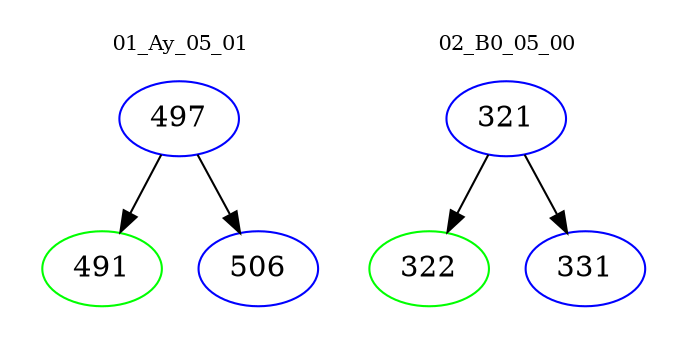 digraph{
subgraph cluster_0 {
color = white
label = "01_Ay_05_01";
fontsize=10;
T0_497 [label="497", color="blue"]
T0_497 -> T0_491 [color="black"]
T0_491 [label="491", color="green"]
T0_497 -> T0_506 [color="black"]
T0_506 [label="506", color="blue"]
}
subgraph cluster_1 {
color = white
label = "02_B0_05_00";
fontsize=10;
T1_321 [label="321", color="blue"]
T1_321 -> T1_322 [color="black"]
T1_322 [label="322", color="green"]
T1_321 -> T1_331 [color="black"]
T1_331 [label="331", color="blue"]
}
}
